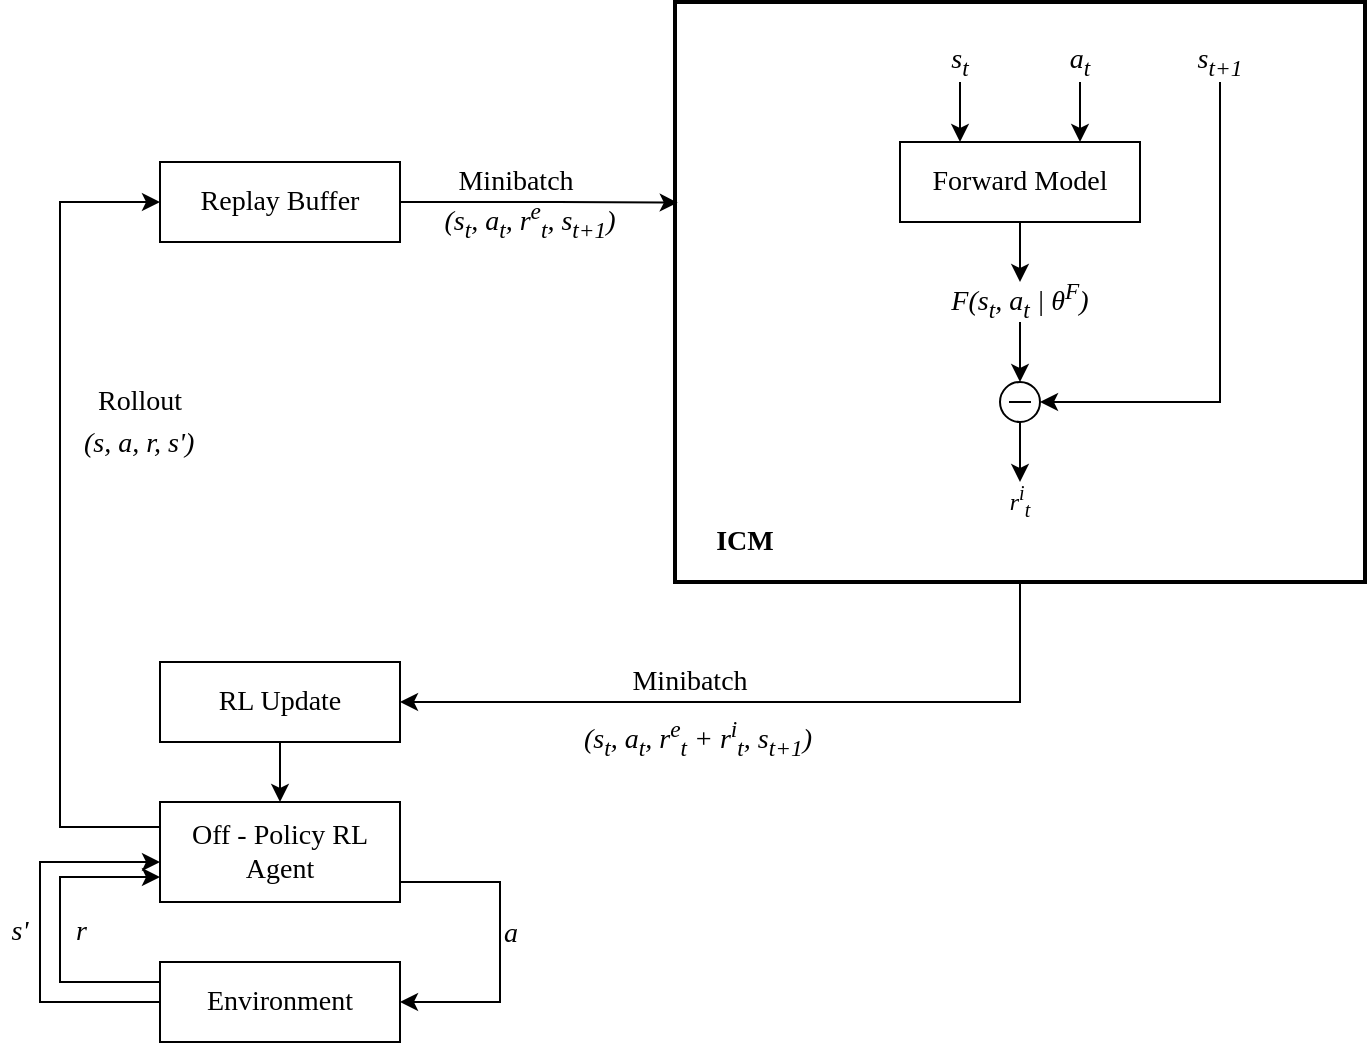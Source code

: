 <mxfile version="13.8.6" type="device"><diagram id="4TIvS6hEnc2skba2uBHE" name="Page-1"><mxGraphModel dx="946" dy="607" grid="1" gridSize="10" guides="1" tooltips="1" connect="1" arrows="1" fold="1" page="1" pageScale="1" pageWidth="850" pageHeight="1100" math="0" shadow="0"><root><mxCell id="0"/><mxCell id="1" parent="0"/><mxCell id="4OgZFUBJAk99PC_o6GB--38" style="edgeStyle=orthogonalEdgeStyle;rounded=0;sketch=0;orthogonalLoop=1;jettySize=auto;html=1;entryX=1;entryY=0.5;entryDx=0;entryDy=0;labelBackgroundColor=#FFFFFF;fontSize=9;exitX=0.5;exitY=1;exitDx=0;exitDy=0;" parent="1" source="4OgZFUBJAk99PC_o6GB--4" target="4OgZFUBJAk99PC_o6GB--37" edge="1"><mxGeometry relative="1" as="geometry"/></mxCell><mxCell id="4OgZFUBJAk99PC_o6GB--4" value="" style="rounded=0;whiteSpace=wrap;html=1;sketch=0;strokeWidth=2;" parent="1" vertex="1"><mxGeometry x="437.5" y="140" width="345" height="290" as="geometry"/></mxCell><mxCell id="4OgZFUBJAk99PC_o6GB--21" style="edgeStyle=orthogonalEdgeStyle;curved=0;rounded=1;sketch=0;orthogonalLoop=1;jettySize=auto;html=1;labelBackgroundColor=#FFFFFF;fontSize=9;entryX=0.004;entryY=0.346;entryDx=0;entryDy=0;entryPerimeter=0;" parent="1" source="4OgZFUBJAk99PC_o6GB--2" target="4OgZFUBJAk99PC_o6GB--4" edge="1"><mxGeometry relative="1" as="geometry"><mxPoint x="430" y="240" as="targetPoint"/></mxGeometry></mxCell><mxCell id="4OgZFUBJAk99PC_o6GB--2" value="&lt;font style=&quot;font-size: 14px&quot; face=&quot;Times New Roman&quot;&gt;Replay Buffer&lt;br&gt;&lt;/font&gt;" style="rounded=0;whiteSpace=wrap;html=1;sketch=0;" parent="1" vertex="1"><mxGeometry x="180" y="220" width="120" height="40" as="geometry"/></mxCell><mxCell id="4OgZFUBJAk99PC_o6GB--3" value="&lt;font style=&quot;font-size: 14px&quot; face=&quot;Times New Roman&quot;&gt;Forward Model&lt;br&gt;&lt;/font&gt;" style="rounded=0;whiteSpace=wrap;html=1;sketch=0;" parent="1" vertex="1"><mxGeometry x="550" y="210" width="120" height="40" as="geometry"/></mxCell><mxCell id="4OgZFUBJAk99PC_o6GB--23" style="edgeStyle=orthogonalEdgeStyle;curved=0;rounded=1;sketch=0;orthogonalLoop=1;jettySize=auto;html=1;entryX=0.5;entryY=0;entryDx=0;entryDy=0;labelBackgroundColor=#FFFFFF;fontSize=9;exitX=0.5;exitY=1;exitDx=0;exitDy=0;" parent="1" source="4OgZFUBJAk99PC_o6GB--10" target="4OgZFUBJAk99PC_o6GB--12" edge="1"><mxGeometry relative="1" as="geometry"/></mxCell><mxCell id="4OgZFUBJAk99PC_o6GB--10" value="&lt;font style=&quot;font-size: 14px&quot; face=&quot;Times New Roman&quot;&gt;&lt;i&gt;F(s&lt;sub&gt;t&lt;/sub&gt;, a&lt;sub&gt;t&lt;/sub&gt; | θ&lt;sup&gt;F&lt;/sup&gt;)&lt;/i&gt;&lt;/font&gt;" style="text;html=1;strokeColor=none;fillColor=none;align=center;verticalAlign=middle;whiteSpace=wrap;rounded=0;sketch=0;" parent="1" vertex="1"><mxGeometry x="570" y="280" width="80" height="20" as="geometry"/></mxCell><mxCell id="4OgZFUBJAk99PC_o6GB--11" value="" style="endArrow=classic;html=1;exitX=0.5;exitY=1;exitDx=0;exitDy=0;entryX=0.5;entryY=0;entryDx=0;entryDy=0;" parent="1" source="4OgZFUBJAk99PC_o6GB--3" target="4OgZFUBJAk99PC_o6GB--10" edge="1"><mxGeometry width="50" height="50" relative="1" as="geometry"><mxPoint x="590" y="310" as="sourcePoint"/><mxPoint x="620" y="290" as="targetPoint"/></mxGeometry></mxCell><mxCell id="4OgZFUBJAk99PC_o6GB--12" value="" style="ellipse;whiteSpace=wrap;html=1;aspect=fixed;rounded=0;sketch=0;" parent="1" vertex="1"><mxGeometry x="600" y="330" width="20" height="20" as="geometry"/></mxCell><mxCell id="4OgZFUBJAk99PC_o6GB--19" value="" style="line;strokeWidth=1;html=1;rounded=0;sketch=0;fontSize=9;" parent="1" vertex="1"><mxGeometry x="604.5" y="335" width="11" height="10" as="geometry"/></mxCell><mxCell id="4OgZFUBJAk99PC_o6GB--22" value="&lt;font style=&quot;font-size: 14px&quot;&gt;&lt;i&gt;&lt;font style=&quot;font-size: 14px&quot; face=&quot;Times New Roman&quot;&gt;&lt;font style=&quot;font-size: 14px&quot;&gt;(s&lt;sub&gt;t&lt;/sub&gt;, a&lt;sub&gt;t&lt;/sub&gt;, &lt;/font&gt;&lt;/font&gt;&lt;font style=&quot;font-size: 14px&quot; face=&quot;Times New Roman&quot;&gt;r&lt;sup&gt;e&lt;/sup&gt;&lt;sub&gt;t&lt;/sub&gt;&lt;font style=&quot;font-size: 14px&quot;&gt;&lt;font style=&quot;font-size: 14px&quot;&gt;, s&lt;sub&gt;t+1&lt;/sub&gt;)&lt;/font&gt;&lt;/font&gt;&lt;/font&gt;&lt;/i&gt;&lt;/font&gt;" style="text;html=1;strokeColor=none;fillColor=none;align=center;verticalAlign=middle;whiteSpace=wrap;rounded=0;sketch=0;fontSize=9;" parent="1" vertex="1"><mxGeometry x="320" y="240" width="90" height="20" as="geometry"/></mxCell><mxCell id="4OgZFUBJAk99PC_o6GB--28" value="" style="edgeStyle=orthogonalEdgeStyle;curved=0;rounded=1;sketch=0;orthogonalLoop=1;jettySize=auto;html=1;labelBackgroundColor=#FFFFFF;fontSize=9;" parent="1" source="4OgZFUBJAk99PC_o6GB--24" edge="1"><mxGeometry relative="1" as="geometry"><mxPoint x="580" y="210" as="targetPoint"/></mxGeometry></mxCell><mxCell id="4OgZFUBJAk99PC_o6GB--24" value="&lt;font style=&quot;font-size: 14px&quot;&gt;&lt;i&gt;&lt;font style=&quot;font-size: 14px&quot; face=&quot;Times New Roman&quot;&gt;s&lt;sub&gt;t&lt;/sub&gt;&lt;/font&gt;&lt;/i&gt;&lt;/font&gt;" style="text;html=1;strokeColor=none;fillColor=none;align=center;verticalAlign=middle;whiteSpace=wrap;rounded=0;sketch=0;fontSize=9;" parent="1" vertex="1"><mxGeometry x="560" y="160" width="40" height="20" as="geometry"/></mxCell><mxCell id="4OgZFUBJAk99PC_o6GB--29" value="" style="edgeStyle=orthogonalEdgeStyle;curved=0;rounded=1;sketch=0;orthogonalLoop=1;jettySize=auto;html=1;labelBackgroundColor=#FFFFFF;fontSize=9;" parent="1" source="4OgZFUBJAk99PC_o6GB--26" edge="1"><mxGeometry relative="1" as="geometry"><mxPoint x="640" y="210" as="targetPoint"/></mxGeometry></mxCell><mxCell id="4OgZFUBJAk99PC_o6GB--26" value="&lt;font style=&quot;font-size: 14px&quot;&gt;&lt;i&gt;&lt;font style=&quot;font-size: 14px&quot; face=&quot;Times New Roman&quot;&gt;a&lt;sub&gt;t&lt;/sub&gt;&lt;/font&gt;&lt;/i&gt;&lt;/font&gt;" style="text;html=1;strokeColor=none;fillColor=none;align=center;verticalAlign=middle;whiteSpace=wrap;rounded=0;sketch=0;fontSize=9;" parent="1" vertex="1"><mxGeometry x="620" y="160" width="40" height="20" as="geometry"/></mxCell><mxCell id="4OgZFUBJAk99PC_o6GB--30" value="&lt;font style=&quot;font-size: 14px&quot;&gt;&lt;i&gt;&lt;font style=&quot;font-size: 14px&quot; face=&quot;Times New Roman&quot;&gt;s&lt;sub&gt;t+1&lt;/sub&gt;&lt;/font&gt;&lt;/i&gt;&lt;/font&gt;" style="text;html=1;strokeColor=none;fillColor=none;align=center;verticalAlign=middle;whiteSpace=wrap;rounded=0;sketch=0;fontSize=9;" parent="1" vertex="1"><mxGeometry x="690" y="160" width="40" height="20" as="geometry"/></mxCell><mxCell id="4OgZFUBJAk99PC_o6GB--31" value="" style="endArrow=classic;html=1;labelBackgroundColor=#FFFFFF;fontSize=9;exitX=0.5;exitY=1;exitDx=0;exitDy=0;rounded=0;entryX=1;entryY=0.5;entryDx=0;entryDy=0;" parent="1" source="4OgZFUBJAk99PC_o6GB--30" target="4OgZFUBJAk99PC_o6GB--12" edge="1"><mxGeometry width="50" height="50" relative="1" as="geometry"><mxPoint x="460" y="320" as="sourcePoint"/><mxPoint x="660" y="290" as="targetPoint"/><Array as="points"><mxPoint x="710" y="340"/></Array></mxGeometry></mxCell><mxCell id="4OgZFUBJAk99PC_o6GB--33" value="&lt;i&gt;&lt;font style=&quot;font-size: 12px&quot; face=&quot;Times New Roman&quot;&gt;r&lt;sup&gt;i&lt;/sup&gt;&lt;sub&gt;t&lt;/sub&gt;&lt;/font&gt;&lt;/i&gt;" style="text;html=1;strokeColor=none;fillColor=none;align=center;verticalAlign=middle;whiteSpace=wrap;rounded=0;sketch=0;fontSize=9;" parent="1" vertex="1"><mxGeometry x="590" y="380" width="40" height="20" as="geometry"/></mxCell><mxCell id="4OgZFUBJAk99PC_o6GB--34" value="" style="endArrow=classic;html=1;labelBackgroundColor=#FFFFFF;fontSize=9;exitX=0.5;exitY=1;exitDx=0;exitDy=0;entryX=0.5;entryY=0;entryDx=0;entryDy=0;" parent="1" source="4OgZFUBJAk99PC_o6GB--12" target="4OgZFUBJAk99PC_o6GB--33" edge="1"><mxGeometry width="50" height="50" relative="1" as="geometry"><mxPoint x="580" y="300" as="sourcePoint"/><mxPoint x="630" y="250" as="targetPoint"/></mxGeometry></mxCell><mxCell id="4OgZFUBJAk99PC_o6GB--35" value="&lt;div&gt;&lt;b&gt;&lt;font style=&quot;font-size: 14px&quot; face=&quot;Times New Roman&quot;&gt;ICM&lt;/font&gt;&lt;/b&gt;&lt;/div&gt;" style="text;html=1;strokeColor=none;fillColor=none;align=center;verticalAlign=middle;whiteSpace=wrap;rounded=0;sketch=0;fontSize=9;" parent="1" vertex="1"><mxGeometry x="450" y="400" width="45" height="20" as="geometry"/></mxCell><mxCell id="4OgZFUBJAk99PC_o6GB--43" value="" style="edgeStyle=orthogonalEdgeStyle;rounded=0;sketch=0;orthogonalLoop=1;jettySize=auto;html=1;labelBackgroundColor=#FFFFFF;fontSize=9;" parent="1" source="4OgZFUBJAk99PC_o6GB--37" target="4OgZFUBJAk99PC_o6GB--42" edge="1"><mxGeometry relative="1" as="geometry"/></mxCell><mxCell id="4OgZFUBJAk99PC_o6GB--37" value="&lt;font style=&quot;font-size: 14px&quot; face=&quot;Times New Roman&quot;&gt;RL Update&lt;br&gt;&lt;/font&gt;" style="rounded=0;whiteSpace=wrap;html=1;sketch=0;" parent="1" vertex="1"><mxGeometry x="180" y="470" width="120" height="40" as="geometry"/></mxCell><mxCell id="4OgZFUBJAk99PC_o6GB--39" value="&lt;font style=&quot;font-size: 14px&quot;&gt;&lt;i&gt;&lt;font style=&quot;font-size: 14px&quot; face=&quot;Times New Roman&quot;&gt;&lt;font style=&quot;font-size: 14px&quot;&gt;(s&lt;sub&gt;t&lt;/sub&gt;, a&lt;sub&gt;t&lt;/sub&gt;, &lt;/font&gt;&lt;/font&gt;&lt;font style=&quot;font-size: 14px&quot; face=&quot;Times New Roman&quot;&gt;r&lt;sup&gt;e&lt;/sup&gt;&lt;sub&gt;t&lt;/sub&gt;&lt;font style=&quot;font-size: 14px&quot;&gt;&lt;font style=&quot;font-size: 14px&quot;&gt; + &lt;/font&gt;&lt;/font&gt;&lt;/font&gt;&lt;font style=&quot;font-size: 14px&quot; face=&quot;Times New Roman&quot;&gt;&lt;font style=&quot;font-size: 14px&quot;&gt;&lt;font style=&quot;font-size: 14px&quot;&gt;&lt;font style=&quot;font-size: 14px&quot; face=&quot;Times New Roman&quot;&gt;r&lt;sup&gt;i&lt;/sup&gt;&lt;sub&gt;t&lt;/sub&gt;&lt;/font&gt;, s&lt;sub&gt;t+1&lt;/sub&gt;)&lt;/font&gt;&lt;/font&gt;&lt;/font&gt;&lt;/i&gt;&lt;/font&gt;" style="text;whiteSpace=wrap;html=1;fontSize=9;" parent="1" vertex="1"><mxGeometry x="390" y="490" width="130" height="30" as="geometry"/></mxCell><mxCell id="4OgZFUBJAk99PC_o6GB--41" value="&lt;font style=&quot;font-size: 14px&quot;&gt;&lt;i&gt;&lt;font style=&quot;font-size: 14px&quot; face=&quot;Times New Roman&quot;&gt;&lt;font style=&quot;font-size: 14px&quot;&gt;(s, a, &lt;/font&gt;&lt;/font&gt;&lt;font style=&quot;font-size: 14px&quot; face=&quot;Times New Roman&quot;&gt;r&lt;font style=&quot;font-size: 14px&quot;&gt;&lt;font style=&quot;font-size: 14px&quot;&gt;, s')&lt;/font&gt;&lt;/font&gt;&lt;/font&gt;&lt;/i&gt;&lt;/font&gt;" style="text;whiteSpace=wrap;html=1;fontSize=9;" parent="1" vertex="1"><mxGeometry x="140" y="345" width="60" height="30" as="geometry"/></mxCell><mxCell id="4OgZFUBJAk99PC_o6GB--44" style="edgeStyle=orthogonalEdgeStyle;rounded=0;sketch=0;orthogonalLoop=1;jettySize=auto;html=1;entryX=0;entryY=0.5;entryDx=0;entryDy=0;labelBackgroundColor=#FFFFFF;fontSize=9;exitX=0;exitY=0.25;exitDx=0;exitDy=0;" parent="1" source="4OgZFUBJAk99PC_o6GB--42" target="4OgZFUBJAk99PC_o6GB--2" edge="1"><mxGeometry relative="1" as="geometry"><Array as="points"><mxPoint x="130" y="553"/><mxPoint x="130" y="240"/></Array></mxGeometry></mxCell><mxCell id="4OgZFUBJAk99PC_o6GB--47" style="edgeStyle=orthogonalEdgeStyle;rounded=0;sketch=0;orthogonalLoop=1;jettySize=auto;html=1;entryX=1;entryY=0.5;entryDx=0;entryDy=0;labelBackgroundColor=#FFFFFF;fontSize=9;" parent="1" source="4OgZFUBJAk99PC_o6GB--42" target="4OgZFUBJAk99PC_o6GB--46" edge="1"><mxGeometry relative="1" as="geometry"><Array as="points"><mxPoint x="350" y="580"/><mxPoint x="350" y="640"/></Array></mxGeometry></mxCell><mxCell id="4OgZFUBJAk99PC_o6GB--42" value="&lt;div&gt;&lt;font style=&quot;font-size: 14px&quot; face=&quot;Times New Roman&quot;&gt;Off - Policy RL Agent&lt;/font&gt;&lt;/div&gt;" style="rounded=0;whiteSpace=wrap;html=1;sketch=0;" parent="1" vertex="1"><mxGeometry x="180" y="540" width="120" height="50" as="geometry"/></mxCell><mxCell id="4OgZFUBJAk99PC_o6GB--48" style="edgeStyle=orthogonalEdgeStyle;rounded=0;sketch=0;orthogonalLoop=1;jettySize=auto;html=1;entryX=0;entryY=0.75;entryDx=0;entryDy=0;labelBackgroundColor=#FFFFFF;fontSize=9;" parent="1" source="4OgZFUBJAk99PC_o6GB--46" target="4OgZFUBJAk99PC_o6GB--42" edge="1"><mxGeometry relative="1" as="geometry"><Array as="points"><mxPoint x="130" y="630"/><mxPoint x="130" y="578"/></Array></mxGeometry></mxCell><mxCell id="4OgZFUBJAk99PC_o6GB--46" value="&lt;font style=&quot;font-size: 14px&quot; face=&quot;Times New Roman&quot;&gt;Environment&lt;/font&gt;" style="rounded=0;whiteSpace=wrap;html=1;sketch=0;" parent="1" vertex="1"><mxGeometry x="180" y="620" width="120" height="40" as="geometry"/></mxCell><mxCell id="4OgZFUBJAk99PC_o6GB--49" style="edgeStyle=orthogonalEdgeStyle;rounded=0;sketch=0;orthogonalLoop=1;jettySize=auto;html=1;labelBackgroundColor=#FFFFFF;fontSize=9;" parent="1" edge="1"><mxGeometry relative="1" as="geometry"><mxPoint x="180" y="640" as="sourcePoint"/><mxPoint x="180" y="570" as="targetPoint"/><Array as="points"><mxPoint x="120" y="640"/><mxPoint x="120" y="570"/></Array></mxGeometry></mxCell><mxCell id="4OgZFUBJAk99PC_o6GB--50" value="&lt;font style=&quot;font-size: 14px&quot;&gt;&lt;i&gt;&lt;font style=&quot;font-size: 14px&quot; face=&quot;Times New Roman&quot;&gt;&lt;font style=&quot;font-size: 14px&quot;&gt;a&lt;/font&gt;&lt;/font&gt;&lt;/i&gt;&lt;/font&gt;" style="text;whiteSpace=wrap;html=1;fontSize=9;" parent="1" vertex="1"><mxGeometry x="350" y="590" width="15" height="30" as="geometry"/></mxCell><mxCell id="4OgZFUBJAk99PC_o6GB--52" value="&lt;i&gt;&lt;font style=&quot;font-size: 14px&quot; face=&quot;Times New Roman&quot;&gt;s'&lt;/font&gt;&lt;/i&gt;" style="text;html=1;strokeColor=none;fillColor=none;align=center;verticalAlign=middle;whiteSpace=wrap;rounded=0;sketch=0;fontSize=9;" parent="1" vertex="1"><mxGeometry x="100" y="595" width="20" height="20" as="geometry"/></mxCell><mxCell id="4OgZFUBJAk99PC_o6GB--53" value="&lt;div&gt;&lt;i&gt;&lt;font style=&quot;font-size: 14px&quot; face=&quot;Times New Roman&quot;&gt;r&lt;/font&gt;&lt;/i&gt;&lt;/div&gt;" style="text;whiteSpace=wrap;html=1;fontSize=9;" parent="1" vertex="1"><mxGeometry x="136" y="590" width="20" height="30" as="geometry"/></mxCell><mxCell id="4OgZFUBJAk99PC_o6GB--54" value="&lt;font style=&quot;font-size: 14px&quot; face=&quot;Times New Roman&quot;&gt;Rollout&lt;/font&gt;" style="text;html=1;strokeColor=none;fillColor=none;align=center;verticalAlign=middle;whiteSpace=wrap;rounded=0;sketch=0;fontSize=9;" parent="1" vertex="1"><mxGeometry x="150" y="330" width="40" height="20" as="geometry"/></mxCell><mxCell id="4OgZFUBJAk99PC_o6GB--55" value="&lt;font style=&quot;font-size: 14px&quot; face=&quot;Times New Roman&quot;&gt;Minibatch&lt;/font&gt;" style="text;html=1;strokeColor=none;fillColor=none;align=center;verticalAlign=middle;whiteSpace=wrap;rounded=0;sketch=0;fontSize=9;" parent="1" vertex="1"><mxGeometry x="337.5" y="220" width="40" height="20" as="geometry"/></mxCell><mxCell id="4OgZFUBJAk99PC_o6GB--56" value="&lt;font style=&quot;font-size: 14px&quot; face=&quot;Times New Roman&quot;&gt;Minibatch&lt;/font&gt;" style="text;html=1;strokeColor=none;fillColor=none;align=center;verticalAlign=middle;whiteSpace=wrap;rounded=0;sketch=0;fontSize=9;" parent="1" vertex="1"><mxGeometry x="425" y="470" width="40" height="20" as="geometry"/></mxCell></root></mxGraphModel></diagram></mxfile>